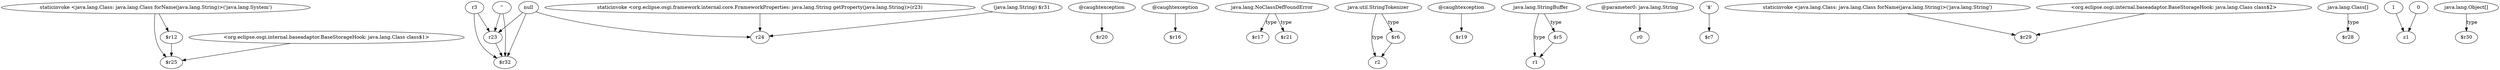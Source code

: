 digraph g {
0[label="staticinvoke <java.lang.Class: java.lang.Class forName(java.lang.String)>('java.lang.System')"]
1[label="$r25"]
0->1[label=""]
2[label="$r12"]
2->1[label=""]
3[label="r23"]
4[label="$r32"]
3->4[label=""]
0->2[label=""]
5[label="@caughtexception"]
6[label="$r20"]
5->6[label=""]
7[label="@caughtexception"]
8[label="$r16"]
7->8[label=""]
9[label="java.lang.NoClassDefFoundError"]
10[label="$r17"]
9->10[label="type"]
11[label="java.util.StringTokenizer"]
12[label="r2"]
11->12[label="type"]
13[label="r3"]
13->4[label=""]
14[label="null"]
14->3[label=""]
15[label="@caughtexception"]
16[label="$r19"]
15->16[label=""]
17[label="<org.eclipse.osgi.internal.baseadaptor.BaseStorageHook: java.lang.Class class$1>"]
17->1[label=""]
18[label="staticinvoke <org.eclipse.osgi.framework.internal.core.FrameworkProperties: java.lang.String getProperty(java.lang.String)>(r23)"]
19[label="r24"]
18->19[label=""]
20[label="java.lang.StringBuffer"]
21[label="r1"]
20->21[label="type"]
22[label="@parameter0: java.lang.String"]
23[label="r0"]
22->23[label=""]
24[label="$r5"]
24->21[label=""]
25[label="'$'"]
26[label="$r7"]
25->26[label=""]
27[label="staticinvoke <java.lang.Class: java.lang.Class forName(java.lang.String)>('java.lang.String')"]
28[label="$r29"]
27->28[label=""]
29[label="<org.eclipse.osgi.internal.baseadaptor.BaseStorageHook: java.lang.Class class$2>"]
29->28[label=""]
20->24[label="type"]
30[label="$r6"]
11->30[label="type"]
31[label="(java.lang.String) $r31"]
31->19[label=""]
13->3[label=""]
32[label="java.lang.Class[]"]
33[label="$r28"]
32->33[label="type"]
34[label="1"]
35[label="z1"]
34->35[label=""]
36[label="0"]
36->35[label=""]
14->4[label=""]
14->19[label=""]
37[label="$r21"]
9->37[label="type"]
30->12[label=""]
38[label="java.lang.Object[]"]
39[label="$r30"]
38->39[label="type"]
40[label="''"]
40->4[label=""]
40->3[label=""]
}
